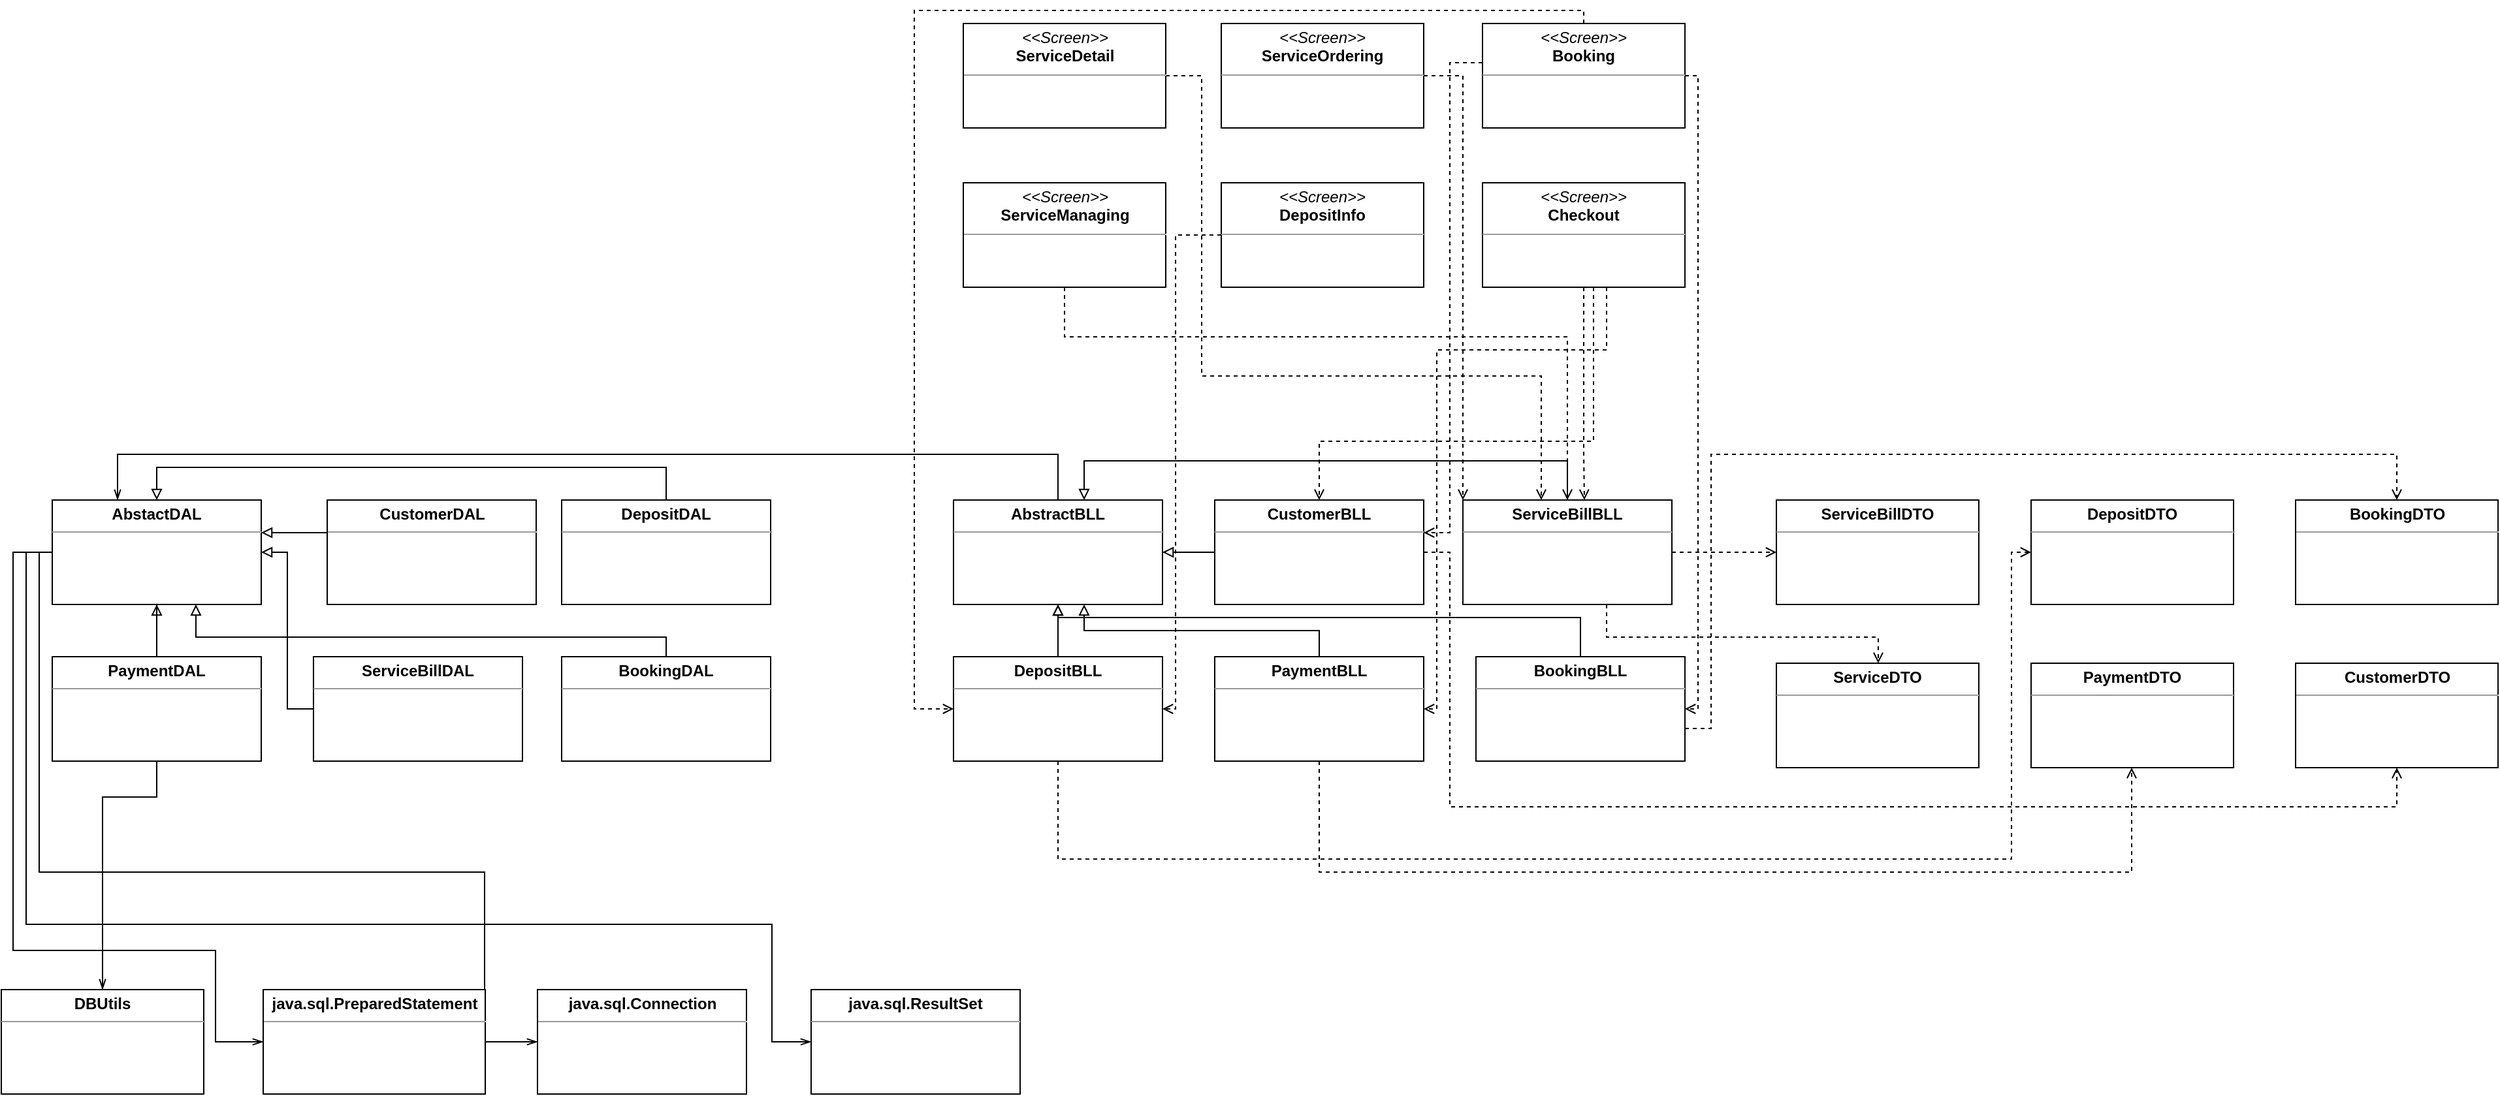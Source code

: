 <mxfile version="14.8.4" type="github">
  <diagram id="C5RBs43oDa-KdzZeNtuy" name="Page-1">
    <mxGraphModel dx="1057" dy="2333" grid="1" gridSize="10" guides="1" tooltips="1" connect="1" arrows="1" fold="1" page="1" pageScale="1" pageWidth="827" pageHeight="1169" math="0" shadow="0">
      <root>
        <mxCell id="WIyWlLk6GJQsqaUBKTNV-0" />
        <mxCell id="WIyWlLk6GJQsqaUBKTNV-1" parent="WIyWlLk6GJQsqaUBKTNV-0" />
        <mxCell id="fPniSVPqOe-4vbehwy5d-52" style="edgeStyle=orthogonalEdgeStyle;rounded=0;orthogonalLoop=1;jettySize=auto;html=1;dashed=1;" parent="WIyWlLk6GJQsqaUBKTNV-1" edge="1">
          <mxGeometry relative="1" as="geometry">
            <mxPoint x="170" y="310" as="sourcePoint" />
          </mxGeometry>
        </mxCell>
        <mxCell id="fPniSVPqOe-4vbehwy5d-53" style="edgeStyle=orthogonalEdgeStyle;rounded=0;orthogonalLoop=1;jettySize=auto;html=1;dashed=1;" parent="WIyWlLk6GJQsqaUBKTNV-1" edge="1">
          <mxGeometry relative="1" as="geometry">
            <Array as="points">
              <mxPoint x="425" y="260" />
            </Array>
            <mxPoint x="250" y="260" as="sourcePoint" />
          </mxGeometry>
        </mxCell>
        <mxCell id="w6rnUHvxBL8LszIuUJnF-9" style="edgeStyle=orthogonalEdgeStyle;rounded=0;orthogonalLoop=1;jettySize=auto;html=1;endArrow=block;endFill=0;" parent="WIyWlLk6GJQsqaUBKTNV-1" edge="1">
          <mxGeometry relative="1" as="geometry">
            <mxPoint x="1261" y="360" as="sourcePoint" />
          </mxGeometry>
        </mxCell>
        <mxCell id="cdIPbLZMF19v8rmYl8DD-50" style="edgeStyle=orthogonalEdgeStyle;rounded=0;orthogonalLoop=1;jettySize=auto;html=1;endArrow=block;endFill=0;" parent="WIyWlLk6GJQsqaUBKTNV-1" edge="1">
          <mxGeometry relative="1" as="geometry">
            <mxPoint x="1181" y="166" as="targetPoint" />
          </mxGeometry>
        </mxCell>
        <mxCell id="w6rnUHvxBL8LszIuUJnF-10" style="edgeStyle=orthogonalEdgeStyle;rounded=0;orthogonalLoop=1;jettySize=auto;html=1;endArrow=block;endFill=0;" parent="WIyWlLk6GJQsqaUBKTNV-1" edge="1">
          <mxGeometry relative="1" as="geometry">
            <Array as="points">
              <mxPoint x="1520" y="250" />
              <mxPoint x="1390" y="250" />
              <mxPoint x="1390" y="210" />
            </Array>
            <mxPoint x="1520" y="318" as="sourcePoint" />
          </mxGeometry>
        </mxCell>
        <mxCell id="0jwkVRPoaO78uHTbO2tJ-26" style="edgeStyle=orthogonalEdgeStyle;rounded=0;orthogonalLoop=1;jettySize=auto;html=1;startArrow=none;startFill=0;endArrow=block;endFill=0;" parent="WIyWlLk6GJQsqaUBKTNV-1" edge="1">
          <mxGeometry relative="1" as="geometry">
            <Array as="points">
              <mxPoint x="2110" y="280" />
              <mxPoint x="2110" y="280" />
            </Array>
            <mxPoint x="2100" y="280" as="sourcePoint" />
          </mxGeometry>
        </mxCell>
        <mxCell id="0jwkVRPoaO78uHTbO2tJ-25" style="edgeStyle=orthogonalEdgeStyle;rounded=0;orthogonalLoop=1;jettySize=auto;html=1;startArrow=none;startFill=0;endArrow=block;endFill=0;" parent="WIyWlLk6GJQsqaUBKTNV-1" edge="1">
          <mxGeometry relative="1" as="geometry">
            <Array as="points">
              <mxPoint x="1990" y="240" />
            </Array>
            <mxPoint x="1890" y="240" as="sourcePoint" />
          </mxGeometry>
        </mxCell>
        <mxCell id="0jwkVRPoaO78uHTbO2tJ-27" style="edgeStyle=orthogonalEdgeStyle;rounded=0;orthogonalLoop=1;jettySize=auto;html=1;startArrow=none;startFill=0;endArrow=block;endFill=0;" parent="WIyWlLk6GJQsqaUBKTNV-1" edge="1">
          <mxGeometry relative="1" as="geometry">
            <Array as="points">
              <mxPoint x="2360" y="161" />
            </Array>
            <mxPoint x="2216" y="143" as="targetPoint" />
          </mxGeometry>
        </mxCell>
        <mxCell id="0jwkVRPoaO78uHTbO2tJ-24" style="edgeStyle=orthogonalEdgeStyle;rounded=0;orthogonalLoop=1;jettySize=auto;html=1;startArrow=none;startFill=0;endArrow=block;endFill=0;" parent="WIyWlLk6GJQsqaUBKTNV-1" edge="1">
          <mxGeometry relative="1" as="geometry">
            <mxPoint x="1890" y="106" as="sourcePoint" />
          </mxGeometry>
        </mxCell>
        <mxCell id="0jwkVRPoaO78uHTbO2tJ-28" style="edgeStyle=orthogonalEdgeStyle;rounded=0;orthogonalLoop=1;jettySize=auto;html=1;startArrow=none;startFill=0;endArrow=block;endFill=0;" parent="WIyWlLk6GJQsqaUBKTNV-1" edge="1">
          <mxGeometry relative="1" as="geometry">
            <Array as="points">
              <mxPoint x="2180" y="240" />
            </Array>
            <mxPoint x="2180" y="220" as="targetPoint" />
          </mxGeometry>
        </mxCell>
        <mxCell id="GykkUKZssjmij9tGOSHw-59" style="edgeStyle=orthogonalEdgeStyle;rounded=0;orthogonalLoop=1;jettySize=auto;html=1;dashed=1;endArrow=open;endFill=0;" edge="1" parent="WIyWlLk6GJQsqaUBKTNV-1" source="0jwkVRPoaO78uHTbO2tJ-30" target="GykkUKZssjmij9tGOSHw-10">
          <mxGeometry relative="1" as="geometry">
            <Array as="points">
              <mxPoint x="1770" y="-180" />
              <mxPoint x="1770" y="50" />
              <mxPoint x="2030" y="50" />
            </Array>
          </mxGeometry>
        </mxCell>
        <mxCell id="0jwkVRPoaO78uHTbO2tJ-30" value="&lt;p style=&quot;margin: 0px ; margin-top: 4px ; text-align: center&quot;&gt;&lt;i&gt;&amp;lt;&amp;lt;Screen&amp;gt;&amp;gt;&lt;/i&gt;&lt;br&gt;&lt;b&gt;ServiceDetail&lt;/b&gt;&lt;/p&gt;&lt;hr size=&quot;1&quot;&gt;&lt;p style=&quot;margin: 0px ; margin-left: 4px&quot;&gt;&lt;br&gt;&lt;/p&gt;" style="verticalAlign=top;align=left;overflow=fill;fontSize=12;fontFamily=Helvetica;html=1;" parent="WIyWlLk6GJQsqaUBKTNV-1" vertex="1">
          <mxGeometry x="1587.5" y="-220" width="155" height="80" as="geometry" />
        </mxCell>
        <mxCell id="GykkUKZssjmij9tGOSHw-56" style="edgeStyle=orthogonalEdgeStyle;rounded=0;orthogonalLoop=1;jettySize=auto;html=1;dashed=1;endArrow=open;endFill=0;" edge="1" parent="WIyWlLk6GJQsqaUBKTNV-1" source="0jwkVRPoaO78uHTbO2tJ-31" target="GykkUKZssjmij9tGOSHw-10">
          <mxGeometry relative="1" as="geometry">
            <Array as="points">
              <mxPoint x="1970" y="-180" />
            </Array>
          </mxGeometry>
        </mxCell>
        <mxCell id="0jwkVRPoaO78uHTbO2tJ-31" value="&lt;p style=&quot;margin: 0px ; margin-top: 4px ; text-align: center&quot;&gt;&lt;i&gt;&amp;lt;&amp;lt;Screen&amp;gt;&amp;gt;&lt;/i&gt;&lt;br&gt;&lt;b&gt;ServiceOrdering&lt;/b&gt;&lt;/p&gt;&lt;hr size=&quot;1&quot;&gt;&lt;p style=&quot;margin: 0px ; margin-left: 4px&quot;&gt;&lt;br&gt;&lt;/p&gt;" style="verticalAlign=top;align=left;overflow=fill;fontSize=12;fontFamily=Helvetica;html=1;" parent="WIyWlLk6GJQsqaUBKTNV-1" vertex="1">
          <mxGeometry x="1785" y="-220" width="155" height="80" as="geometry" />
        </mxCell>
        <mxCell id="GykkUKZssjmij9tGOSHw-54" style="edgeStyle=orthogonalEdgeStyle;rounded=0;orthogonalLoop=1;jettySize=auto;html=1;dashed=1;endArrow=open;endFill=0;" edge="1" parent="WIyWlLk6GJQsqaUBKTNV-1" source="0jwkVRPoaO78uHTbO2tJ-32" target="GykkUKZssjmij9tGOSHw-7">
          <mxGeometry relative="1" as="geometry">
            <Array as="points">
              <mxPoint x="2150" y="-180" />
              <mxPoint x="2150" y="305" />
            </Array>
          </mxGeometry>
        </mxCell>
        <mxCell id="GykkUKZssjmij9tGOSHw-60" style="edgeStyle=orthogonalEdgeStyle;rounded=0;orthogonalLoop=1;jettySize=auto;html=1;dashed=1;endArrow=open;endFill=0;" edge="1" parent="WIyWlLk6GJQsqaUBKTNV-1" source="0jwkVRPoaO78uHTbO2tJ-32" target="GykkUKZssjmij9tGOSHw-9">
          <mxGeometry relative="1" as="geometry">
            <Array as="points">
              <mxPoint x="2063" y="-230" />
              <mxPoint x="1550" y="-230" />
              <mxPoint x="1550" y="305" />
            </Array>
          </mxGeometry>
        </mxCell>
        <mxCell id="GykkUKZssjmij9tGOSHw-61" style="edgeStyle=orthogonalEdgeStyle;rounded=0;orthogonalLoop=1;jettySize=auto;html=1;dashed=1;endArrow=open;endFill=0;" edge="1" parent="WIyWlLk6GJQsqaUBKTNV-1" source="0jwkVRPoaO78uHTbO2tJ-32" target="GykkUKZssjmij9tGOSHw-11">
          <mxGeometry relative="1" as="geometry">
            <Array as="points">
              <mxPoint x="1960" y="-190" />
              <mxPoint x="1960" y="170" />
            </Array>
          </mxGeometry>
        </mxCell>
        <mxCell id="0jwkVRPoaO78uHTbO2tJ-32" value="&lt;p style=&quot;margin: 0px ; margin-top: 4px ; text-align: center&quot;&gt;&lt;i&gt;&amp;lt;&amp;lt;Screen&amp;gt;&amp;gt;&lt;/i&gt;&lt;br&gt;&lt;b&gt;Booking&lt;/b&gt;&lt;/p&gt;&lt;hr size=&quot;1&quot;&gt;&lt;p style=&quot;margin: 0px ; margin-left: 4px&quot;&gt;&lt;br&gt;&lt;/p&gt;" style="verticalAlign=top;align=left;overflow=fill;fontSize=12;fontFamily=Helvetica;html=1;" parent="WIyWlLk6GJQsqaUBKTNV-1" vertex="1">
          <mxGeometry x="1985" y="-220" width="155" height="80" as="geometry" />
        </mxCell>
        <mxCell id="GykkUKZssjmij9tGOSHw-57" style="edgeStyle=orthogonalEdgeStyle;rounded=0;orthogonalLoop=1;jettySize=auto;html=1;dashed=1;endArrow=open;endFill=0;" edge="1" parent="WIyWlLk6GJQsqaUBKTNV-1" source="0jwkVRPoaO78uHTbO2tJ-33" target="GykkUKZssjmij9tGOSHw-10">
          <mxGeometry relative="1" as="geometry">
            <Array as="points">
              <mxPoint x="1665" y="20" />
              <mxPoint x="2050" y="20" />
            </Array>
          </mxGeometry>
        </mxCell>
        <mxCell id="0jwkVRPoaO78uHTbO2tJ-33" value="&lt;p style=&quot;margin: 0px ; margin-top: 4px ; text-align: center&quot;&gt;&lt;i&gt;&amp;lt;&amp;lt;Screen&amp;gt;&amp;gt;&lt;/i&gt;&lt;br&gt;&lt;b&gt;ServiceManaging&lt;/b&gt;&lt;/p&gt;&lt;hr size=&quot;1&quot;&gt;&lt;p style=&quot;margin: 0px ; margin-left: 4px&quot;&gt;&lt;br&gt;&lt;/p&gt;" style="verticalAlign=top;align=left;overflow=fill;fontSize=12;fontFamily=Helvetica;html=1;" parent="WIyWlLk6GJQsqaUBKTNV-1" vertex="1">
          <mxGeometry x="1587.5" y="-98" width="155" height="80" as="geometry" />
        </mxCell>
        <mxCell id="GykkUKZssjmij9tGOSHw-62" style="edgeStyle=orthogonalEdgeStyle;rounded=0;orthogonalLoop=1;jettySize=auto;html=1;dashed=1;endArrow=open;endFill=0;" edge="1" parent="WIyWlLk6GJQsqaUBKTNV-1" source="0jwkVRPoaO78uHTbO2tJ-34" target="GykkUKZssjmij9tGOSHw-9">
          <mxGeometry relative="1" as="geometry">
            <Array as="points">
              <mxPoint x="1750" y="-58" />
              <mxPoint x="1750" y="305" />
            </Array>
          </mxGeometry>
        </mxCell>
        <mxCell id="0jwkVRPoaO78uHTbO2tJ-34" value="&lt;p style=&quot;margin: 0px ; margin-top: 4px ; text-align: center&quot;&gt;&lt;i&gt;&amp;lt;&amp;lt;Screen&amp;gt;&amp;gt;&lt;/i&gt;&lt;br&gt;&lt;b&gt;DepositInfo&lt;/b&gt;&lt;/p&gt;&lt;hr size=&quot;1&quot;&gt;&lt;p style=&quot;margin: 0px ; margin-left: 4px&quot;&gt;&lt;br&gt;&lt;/p&gt;" style="verticalAlign=top;align=left;overflow=fill;fontSize=12;fontFamily=Helvetica;html=1;" parent="WIyWlLk6GJQsqaUBKTNV-1" vertex="1">
          <mxGeometry x="1785" y="-98" width="155" height="80" as="geometry" />
        </mxCell>
        <mxCell id="GykkUKZssjmij9tGOSHw-53" style="edgeStyle=orthogonalEdgeStyle;rounded=0;orthogonalLoop=1;jettySize=auto;html=1;dashed=1;endArrow=open;endFill=0;" edge="1" parent="WIyWlLk6GJQsqaUBKTNV-1" source="nyXQZFFNNfuXgEjZ6YR1-82" target="GykkUKZssjmij9tGOSHw-10">
          <mxGeometry relative="1" as="geometry">
            <Array as="points">
              <mxPoint x="2063" y="110" />
              <mxPoint x="2063" y="110" />
            </Array>
          </mxGeometry>
        </mxCell>
        <mxCell id="GykkUKZssjmij9tGOSHw-55" style="edgeStyle=orthogonalEdgeStyle;rounded=0;orthogonalLoop=1;jettySize=auto;html=1;dashed=1;endArrow=open;endFill=0;" edge="1" parent="WIyWlLk6GJQsqaUBKTNV-1" source="nyXQZFFNNfuXgEjZ6YR1-82" target="GykkUKZssjmij9tGOSHw-11">
          <mxGeometry relative="1" as="geometry">
            <Array as="points">
              <mxPoint x="2070" y="100" />
              <mxPoint x="1860" y="100" />
            </Array>
          </mxGeometry>
        </mxCell>
        <mxCell id="GykkUKZssjmij9tGOSHw-58" style="edgeStyle=orthogonalEdgeStyle;rounded=0;orthogonalLoop=1;jettySize=auto;html=1;dashed=1;endArrow=open;endFill=0;" edge="1" parent="WIyWlLk6GJQsqaUBKTNV-1" source="nyXQZFFNNfuXgEjZ6YR1-82" target="GykkUKZssjmij9tGOSHw-8">
          <mxGeometry relative="1" as="geometry">
            <Array as="points">
              <mxPoint x="2080" y="30" />
              <mxPoint x="1950" y="30" />
              <mxPoint x="1950" y="305" />
            </Array>
          </mxGeometry>
        </mxCell>
        <mxCell id="nyXQZFFNNfuXgEjZ6YR1-82" value="&lt;p style=&quot;margin: 0px ; margin-top: 4px ; text-align: center&quot;&gt;&lt;i&gt;&amp;lt;&amp;lt;Screen&amp;gt;&amp;gt;&lt;/i&gt;&lt;br&gt;&lt;b&gt;Checkout&lt;/b&gt;&lt;/p&gt;&lt;hr size=&quot;1&quot;&gt;&lt;p style=&quot;margin: 0px ; margin-left: 4px&quot;&gt;&lt;br&gt;&lt;/p&gt;" style="verticalAlign=top;align=left;overflow=fill;fontSize=12;fontFamily=Helvetica;html=1;" parent="WIyWlLk6GJQsqaUBKTNV-1" vertex="1">
          <mxGeometry x="1985" y="-98" width="155" height="80" as="geometry" />
        </mxCell>
        <mxCell id="nyXQZFFNNfuXgEjZ6YR1-83" value="&lt;p style=&quot;margin: 0px ; margin-top: 4px ; text-align: center&quot;&gt;&lt;b&gt;DBUtils&lt;/b&gt;&lt;/p&gt;&lt;hr size=&quot;1&quot;&gt;&lt;p style=&quot;margin: 0px ; margin-left: 4px&quot;&gt;&lt;br&gt;&lt;/p&gt;" style="verticalAlign=top;align=left;overflow=fill;fontSize=12;fontFamily=Helvetica;html=1;" parent="WIyWlLk6GJQsqaUBKTNV-1" vertex="1">
          <mxGeometry x="851" y="520" width="155" height="80" as="geometry" />
        </mxCell>
        <mxCell id="GykkUKZssjmij9tGOSHw-0" value="&lt;p style=&quot;margin: 0px ; margin-top: 4px ; text-align: center&quot;&gt;&lt;b&gt;ServiceBillDTO&lt;/b&gt;&lt;/p&gt;&lt;hr size=&quot;1&quot;&gt;&lt;p style=&quot;margin: 0px ; margin-left: 4px&quot;&gt;&lt;br&gt;&lt;/p&gt;" style="verticalAlign=top;align=left;overflow=fill;fontSize=12;fontFamily=Helvetica;html=1;" vertex="1" parent="WIyWlLk6GJQsqaUBKTNV-1">
          <mxGeometry x="2210" y="145" width="155" height="80" as="geometry" />
        </mxCell>
        <mxCell id="GykkUKZssjmij9tGOSHw-1" value="&lt;p style=&quot;margin: 0px ; margin-top: 4px ; text-align: center&quot;&gt;&lt;b&gt;DepositDTO&lt;/b&gt;&lt;/p&gt;&lt;hr size=&quot;1&quot;&gt;&lt;p style=&quot;margin: 0px ; margin-left: 4px&quot;&gt;&lt;br&gt;&lt;/p&gt;" style="verticalAlign=top;align=left;overflow=fill;fontSize=12;fontFamily=Helvetica;html=1;" vertex="1" parent="WIyWlLk6GJQsqaUBKTNV-1">
          <mxGeometry x="2405" y="145" width="155" height="80" as="geometry" />
        </mxCell>
        <mxCell id="GykkUKZssjmij9tGOSHw-3" value="&lt;p style=&quot;margin: 0px ; margin-top: 4px ; text-align: center&quot;&gt;&lt;b&gt;ServiceDTO&lt;/b&gt;&lt;/p&gt;&lt;hr size=&quot;1&quot;&gt;&lt;p style=&quot;margin: 0px ; margin-left: 4px&quot;&gt;&lt;br&gt;&lt;/p&gt;" style="verticalAlign=top;align=left;overflow=fill;fontSize=12;fontFamily=Helvetica;html=1;" vertex="1" parent="WIyWlLk6GJQsqaUBKTNV-1">
          <mxGeometry x="2210" y="270" width="155" height="80" as="geometry" />
        </mxCell>
        <mxCell id="GykkUKZssjmij9tGOSHw-4" value="&lt;p style=&quot;margin: 0px ; margin-top: 4px ; text-align: center&quot;&gt;&lt;b&gt;PaymentDTO&lt;/b&gt;&lt;/p&gt;&lt;hr size=&quot;1&quot;&gt;&lt;p style=&quot;margin: 0px ; margin-left: 4px&quot;&gt;&lt;br&gt;&lt;/p&gt;" style="verticalAlign=top;align=left;overflow=fill;fontSize=12;fontFamily=Helvetica;html=1;" vertex="1" parent="WIyWlLk6GJQsqaUBKTNV-1">
          <mxGeometry x="2405" y="270" width="155" height="80" as="geometry" />
        </mxCell>
        <mxCell id="GykkUKZssjmij9tGOSHw-5" value="&lt;p style=&quot;margin: 0px ; margin-top: 4px ; text-align: center&quot;&gt;&lt;b&gt;CustomerDTO&lt;/b&gt;&lt;/p&gt;&lt;hr size=&quot;1&quot;&gt;&lt;p style=&quot;margin: 0px ; margin-left: 4px&quot;&gt;&lt;br&gt;&lt;/p&gt;" style="verticalAlign=top;align=left;overflow=fill;fontSize=12;fontFamily=Helvetica;html=1;" vertex="1" parent="WIyWlLk6GJQsqaUBKTNV-1">
          <mxGeometry x="2607.5" y="270" width="155" height="80" as="geometry" />
        </mxCell>
        <mxCell id="GykkUKZssjmij9tGOSHw-6" value="&lt;p style=&quot;margin: 0px ; margin-top: 4px ; text-align: center&quot;&gt;&lt;b&gt;BookingDTO&lt;/b&gt;&lt;/p&gt;&lt;hr size=&quot;1&quot;&gt;&lt;p style=&quot;margin: 0px ; margin-left: 4px&quot;&gt;&lt;br&gt;&lt;/p&gt;" style="verticalAlign=top;align=left;overflow=fill;fontSize=12;fontFamily=Helvetica;html=1;" vertex="1" parent="WIyWlLk6GJQsqaUBKTNV-1">
          <mxGeometry x="2607.5" y="145" width="155" height="80" as="geometry" />
        </mxCell>
        <mxCell id="GykkUKZssjmij9tGOSHw-40" style="edgeStyle=orthogonalEdgeStyle;rounded=0;orthogonalLoop=1;jettySize=auto;html=1;endArrow=block;endFill=0;" edge="1" parent="WIyWlLk6GJQsqaUBKTNV-1" source="GykkUKZssjmij9tGOSHw-7" target="GykkUKZssjmij9tGOSHw-35">
          <mxGeometry relative="1" as="geometry">
            <Array as="points">
              <mxPoint x="2060" y="235" />
              <mxPoint x="1660" y="235" />
            </Array>
          </mxGeometry>
        </mxCell>
        <mxCell id="GykkUKZssjmij9tGOSHw-45" style="edgeStyle=orthogonalEdgeStyle;rounded=0;orthogonalLoop=1;jettySize=auto;html=1;dashed=1;endArrow=open;endFill=0;" edge="1" parent="WIyWlLk6GJQsqaUBKTNV-1" source="GykkUKZssjmij9tGOSHw-7" target="GykkUKZssjmij9tGOSHw-6">
          <mxGeometry relative="1" as="geometry">
            <Array as="points">
              <mxPoint x="2160" y="320" />
              <mxPoint x="2160" y="110" />
              <mxPoint x="2685" y="110" />
            </Array>
          </mxGeometry>
        </mxCell>
        <mxCell id="GykkUKZssjmij9tGOSHw-7" value="&lt;p style=&quot;margin: 0px ; margin-top: 4px ; text-align: center&quot;&gt;&lt;b&gt;BookingBLL&lt;/b&gt;&lt;/p&gt;&lt;hr size=&quot;1&quot;&gt;&lt;p style=&quot;margin: 0px ; margin-left: 4px&quot;&gt;&lt;br&gt;&lt;/p&gt;" style="verticalAlign=top;align=left;overflow=fill;fontSize=12;fontFamily=Helvetica;html=1;" vertex="1" parent="WIyWlLk6GJQsqaUBKTNV-1">
          <mxGeometry x="1980" y="265" width="160" height="80" as="geometry" />
        </mxCell>
        <mxCell id="GykkUKZssjmij9tGOSHw-38" style="edgeStyle=orthogonalEdgeStyle;rounded=0;orthogonalLoop=1;jettySize=auto;html=1;endArrow=block;endFill=0;" edge="1" parent="WIyWlLk6GJQsqaUBKTNV-1" source="GykkUKZssjmij9tGOSHw-8" target="GykkUKZssjmij9tGOSHw-35">
          <mxGeometry relative="1" as="geometry">
            <Array as="points">
              <mxPoint x="1860" y="245" />
              <mxPoint x="1680" y="245" />
            </Array>
          </mxGeometry>
        </mxCell>
        <mxCell id="GykkUKZssjmij9tGOSHw-47" style="edgeStyle=orthogonalEdgeStyle;rounded=0;orthogonalLoop=1;jettySize=auto;html=1;dashed=1;endArrow=open;endFill=0;" edge="1" parent="WIyWlLk6GJQsqaUBKTNV-1" source="GykkUKZssjmij9tGOSHw-8" target="GykkUKZssjmij9tGOSHw-4">
          <mxGeometry relative="1" as="geometry">
            <Array as="points">
              <mxPoint x="1860" y="430" />
              <mxPoint x="2482" y="430" />
            </Array>
          </mxGeometry>
        </mxCell>
        <mxCell id="GykkUKZssjmij9tGOSHw-8" value="&lt;p style=&quot;margin: 0px ; margin-top: 4px ; text-align: center&quot;&gt;&lt;b&gt;PaymentBLL&lt;/b&gt;&lt;/p&gt;&lt;hr size=&quot;1&quot;&gt;&lt;p style=&quot;margin: 0px ; margin-left: 4px&quot;&gt;&lt;br&gt;&lt;/p&gt;" style="verticalAlign=top;align=left;overflow=fill;fontSize=12;fontFamily=Helvetica;html=1;" vertex="1" parent="WIyWlLk6GJQsqaUBKTNV-1">
          <mxGeometry x="1780" y="265" width="160" height="80" as="geometry" />
        </mxCell>
        <mxCell id="GykkUKZssjmij9tGOSHw-39" style="edgeStyle=orthogonalEdgeStyle;rounded=0;orthogonalLoop=1;jettySize=auto;html=1;endArrow=block;endFill=0;" edge="1" parent="WIyWlLk6GJQsqaUBKTNV-1" source="GykkUKZssjmij9tGOSHw-9" target="GykkUKZssjmij9tGOSHw-35">
          <mxGeometry relative="1" as="geometry" />
        </mxCell>
        <mxCell id="GykkUKZssjmij9tGOSHw-46" style="edgeStyle=orthogonalEdgeStyle;rounded=0;orthogonalLoop=1;jettySize=auto;html=1;dashed=1;endArrow=open;endFill=0;" edge="1" parent="WIyWlLk6GJQsqaUBKTNV-1" source="GykkUKZssjmij9tGOSHw-9" target="GykkUKZssjmij9tGOSHw-1">
          <mxGeometry relative="1" as="geometry">
            <Array as="points">
              <mxPoint x="1660" y="420" />
              <mxPoint x="2390" y="420" />
              <mxPoint x="2390" y="185" />
            </Array>
          </mxGeometry>
        </mxCell>
        <mxCell id="GykkUKZssjmij9tGOSHw-9" value="&lt;p style=&quot;margin: 0px ; margin-top: 4px ; text-align: center&quot;&gt;&lt;b&gt;DepositBLL&lt;/b&gt;&lt;/p&gt;&lt;hr size=&quot;1&quot;&gt;&lt;p style=&quot;margin: 0px ; margin-left: 4px&quot;&gt;&lt;br&gt;&lt;/p&gt;" style="verticalAlign=top;align=left;overflow=fill;fontSize=12;fontFamily=Helvetica;html=1;" vertex="1" parent="WIyWlLk6GJQsqaUBKTNV-1">
          <mxGeometry x="1580" y="265" width="160" height="80" as="geometry" />
        </mxCell>
        <mxCell id="GykkUKZssjmij9tGOSHw-37" style="edgeStyle=orthogonalEdgeStyle;rounded=0;orthogonalLoop=1;jettySize=auto;html=1;endArrow=block;endFill=0;" edge="1" parent="WIyWlLk6GJQsqaUBKTNV-1" source="GykkUKZssjmij9tGOSHw-10" target="GykkUKZssjmij9tGOSHw-35">
          <mxGeometry relative="1" as="geometry">
            <Array as="points">
              <mxPoint x="2050" y="115" />
              <mxPoint x="1680" y="115" />
            </Array>
          </mxGeometry>
        </mxCell>
        <mxCell id="GykkUKZssjmij9tGOSHw-44" style="edgeStyle=orthogonalEdgeStyle;rounded=0;orthogonalLoop=1;jettySize=auto;html=1;dashed=1;endArrow=open;endFill=0;" edge="1" parent="WIyWlLk6GJQsqaUBKTNV-1" source="GykkUKZssjmij9tGOSHw-10" target="GykkUKZssjmij9tGOSHw-0">
          <mxGeometry relative="1" as="geometry" />
        </mxCell>
        <mxCell id="GykkUKZssjmij9tGOSHw-48" style="edgeStyle=orthogonalEdgeStyle;rounded=0;orthogonalLoop=1;jettySize=auto;html=1;dashed=1;endArrow=open;endFill=0;" edge="1" parent="WIyWlLk6GJQsqaUBKTNV-1" source="GykkUKZssjmij9tGOSHw-10" target="GykkUKZssjmij9tGOSHw-3">
          <mxGeometry relative="1" as="geometry">
            <Array as="points">
              <mxPoint x="2080" y="250" />
              <mxPoint x="2288" y="250" />
            </Array>
          </mxGeometry>
        </mxCell>
        <mxCell id="GykkUKZssjmij9tGOSHw-10" value="&lt;p style=&quot;margin: 0px ; margin-top: 4px ; text-align: center&quot;&gt;&lt;b&gt;ServiceBillBLL&lt;/b&gt;&lt;/p&gt;&lt;hr size=&quot;1&quot;&gt;&lt;p style=&quot;margin: 0px ; margin-left: 4px&quot;&gt;&lt;br&gt;&lt;/p&gt;" style="verticalAlign=top;align=left;overflow=fill;fontSize=12;fontFamily=Helvetica;html=1;" vertex="1" parent="WIyWlLk6GJQsqaUBKTNV-1">
          <mxGeometry x="1970" y="145" width="160" height="80" as="geometry" />
        </mxCell>
        <mxCell id="GykkUKZssjmij9tGOSHw-36" style="edgeStyle=orthogonalEdgeStyle;rounded=0;orthogonalLoop=1;jettySize=auto;html=1;endArrow=block;endFill=0;" edge="1" parent="WIyWlLk6GJQsqaUBKTNV-1" source="GykkUKZssjmij9tGOSHw-11" target="GykkUKZssjmij9tGOSHw-35">
          <mxGeometry relative="1" as="geometry" />
        </mxCell>
        <mxCell id="GykkUKZssjmij9tGOSHw-43" style="edgeStyle=orthogonalEdgeStyle;rounded=0;orthogonalLoop=1;jettySize=auto;html=1;dashed=1;endArrow=open;endFill=0;" edge="1" parent="WIyWlLk6GJQsqaUBKTNV-1" source="GykkUKZssjmij9tGOSHw-11" target="GykkUKZssjmij9tGOSHw-5">
          <mxGeometry relative="1" as="geometry">
            <Array as="points">
              <mxPoint x="1960" y="185" />
              <mxPoint x="1960" y="380" />
              <mxPoint x="2685" y="380" />
            </Array>
          </mxGeometry>
        </mxCell>
        <mxCell id="GykkUKZssjmij9tGOSHw-11" value="&lt;p style=&quot;margin: 0px ; margin-top: 4px ; text-align: center&quot;&gt;&lt;b&gt;CustomerBLL&lt;/b&gt;&lt;/p&gt;&lt;hr size=&quot;1&quot;&gt;&lt;p style=&quot;margin: 0px ; margin-left: 4px&quot;&gt;&lt;br&gt;&lt;/p&gt;" style="verticalAlign=top;align=left;overflow=fill;fontSize=12;fontFamily=Helvetica;html=1;" vertex="1" parent="WIyWlLk6GJQsqaUBKTNV-1">
          <mxGeometry x="1780" y="145" width="160" height="80" as="geometry" />
        </mxCell>
        <mxCell id="GykkUKZssjmij9tGOSHw-21" style="edgeStyle=orthogonalEdgeStyle;rounded=0;orthogonalLoop=1;jettySize=auto;html=1;endArrow=openThin;endFill=0;" edge="1" parent="WIyWlLk6GJQsqaUBKTNV-1" source="GykkUKZssjmij9tGOSHw-12" target="nyXQZFFNNfuXgEjZ6YR1-83">
          <mxGeometry relative="1" as="geometry" />
        </mxCell>
        <mxCell id="GykkUKZssjmij9tGOSHw-22" style="edgeStyle=orthogonalEdgeStyle;rounded=0;orthogonalLoop=1;jettySize=auto;html=1;endArrow=openThin;endFill=0;" edge="1" parent="WIyWlLk6GJQsqaUBKTNV-1" source="GykkUKZssjmij9tGOSHw-12" target="GykkUKZssjmij9tGOSHw-17">
          <mxGeometry relative="1" as="geometry">
            <Array as="points">
              <mxPoint x="860" y="185" />
              <mxPoint x="860" y="490" />
              <mxPoint x="1015" y="490" />
              <mxPoint x="1015" y="560" />
            </Array>
          </mxGeometry>
        </mxCell>
        <mxCell id="GykkUKZssjmij9tGOSHw-23" style="edgeStyle=orthogonalEdgeStyle;rounded=0;orthogonalLoop=1;jettySize=auto;html=1;endArrow=openThin;endFill=0;" edge="1" parent="WIyWlLk6GJQsqaUBKTNV-1" source="GykkUKZssjmij9tGOSHw-12" target="GykkUKZssjmij9tGOSHw-19">
          <mxGeometry relative="1" as="geometry">
            <Array as="points">
              <mxPoint x="880" y="185" />
              <mxPoint x="880" y="430" />
              <mxPoint x="1221" y="430" />
              <mxPoint x="1221" y="560" />
            </Array>
          </mxGeometry>
        </mxCell>
        <mxCell id="GykkUKZssjmij9tGOSHw-24" style="edgeStyle=orthogonalEdgeStyle;rounded=0;orthogonalLoop=1;jettySize=auto;html=1;endArrow=openThin;endFill=0;" edge="1" parent="WIyWlLk6GJQsqaUBKTNV-1" source="GykkUKZssjmij9tGOSHw-12" target="GykkUKZssjmij9tGOSHw-18">
          <mxGeometry relative="1" as="geometry">
            <Array as="points">
              <mxPoint x="870" y="185" />
              <mxPoint x="870" y="470" />
              <mxPoint x="1441" y="470" />
              <mxPoint x="1441" y="560" />
            </Array>
          </mxGeometry>
        </mxCell>
        <mxCell id="GykkUKZssjmij9tGOSHw-12" value="&lt;p style=&quot;margin: 0px ; margin-top: 4px ; text-align: center&quot;&gt;&lt;b&gt;AbstactDAL&lt;/b&gt;&lt;/p&gt;&lt;hr size=&quot;1&quot;&gt;&lt;p style=&quot;margin: 0px ; margin-left: 4px&quot;&gt;&lt;br&gt;&lt;/p&gt;" style="verticalAlign=top;align=left;overflow=fill;fontSize=12;fontFamily=Helvetica;html=1;" vertex="1" parent="WIyWlLk6GJQsqaUBKTNV-1">
          <mxGeometry x="890" y="145" width="160" height="80" as="geometry" />
        </mxCell>
        <mxCell id="GykkUKZssjmij9tGOSHw-29" style="edgeStyle=orthogonalEdgeStyle;rounded=0;orthogonalLoop=1;jettySize=auto;html=1;endArrow=block;endFill=0;" edge="1" parent="WIyWlLk6GJQsqaUBKTNV-1" source="GykkUKZssjmij9tGOSHw-13" target="GykkUKZssjmij9tGOSHw-12">
          <mxGeometry relative="1" as="geometry">
            <Array as="points">
              <mxPoint x="1070" y="305" />
              <mxPoint x="1070" y="185" />
            </Array>
          </mxGeometry>
        </mxCell>
        <mxCell id="GykkUKZssjmij9tGOSHw-13" value="&lt;p style=&quot;margin: 0px ; margin-top: 4px ; text-align: center&quot;&gt;&lt;b&gt;ServiceBillDAL&lt;/b&gt;&lt;/p&gt;&lt;hr size=&quot;1&quot;&gt;&lt;p style=&quot;margin: 0px ; margin-left: 4px&quot;&gt;&lt;br&gt;&lt;/p&gt;" style="verticalAlign=top;align=left;overflow=fill;fontSize=12;fontFamily=Helvetica;html=1;" vertex="1" parent="WIyWlLk6GJQsqaUBKTNV-1">
          <mxGeometry x="1090" y="265" width="160" height="80" as="geometry" />
        </mxCell>
        <mxCell id="GykkUKZssjmij9tGOSHw-30" style="edgeStyle=orthogonalEdgeStyle;rounded=0;orthogonalLoop=1;jettySize=auto;html=1;endArrow=block;endFill=0;" edge="1" parent="WIyWlLk6GJQsqaUBKTNV-1" source="GykkUKZssjmij9tGOSHw-14" target="GykkUKZssjmij9tGOSHw-12">
          <mxGeometry relative="1" as="geometry" />
        </mxCell>
        <mxCell id="GykkUKZssjmij9tGOSHw-14" value="&lt;p style=&quot;margin: 0px ; margin-top: 4px ; text-align: center&quot;&gt;&lt;b&gt;PaymentDAL&lt;/b&gt;&lt;/p&gt;&lt;hr size=&quot;1&quot;&gt;&lt;p style=&quot;margin: 0px ; margin-left: 4px&quot;&gt;&lt;br&gt;&lt;/p&gt;" style="verticalAlign=top;align=left;overflow=fill;fontSize=12;fontFamily=Helvetica;html=1;" vertex="1" parent="WIyWlLk6GJQsqaUBKTNV-1">
          <mxGeometry x="890" y="265" width="160" height="80" as="geometry" />
        </mxCell>
        <mxCell id="GykkUKZssjmij9tGOSHw-28" style="edgeStyle=orthogonalEdgeStyle;rounded=0;orthogonalLoop=1;jettySize=auto;html=1;endArrow=block;endFill=0;" edge="1" parent="WIyWlLk6GJQsqaUBKTNV-1" source="GykkUKZssjmij9tGOSHw-15" target="GykkUKZssjmij9tGOSHw-12">
          <mxGeometry relative="1" as="geometry">
            <Array as="points">
              <mxPoint x="1360" y="120" />
              <mxPoint x="970" y="120" />
            </Array>
          </mxGeometry>
        </mxCell>
        <mxCell id="GykkUKZssjmij9tGOSHw-15" value="&lt;p style=&quot;margin: 0px ; margin-top: 4px ; text-align: center&quot;&gt;&lt;b&gt;DepositDAL&lt;/b&gt;&lt;/p&gt;&lt;hr size=&quot;1&quot;&gt;&lt;p style=&quot;margin: 0px ; margin-left: 4px&quot;&gt;&lt;br&gt;&lt;/p&gt;" style="verticalAlign=top;align=left;overflow=fill;fontSize=12;fontFamily=Helvetica;html=1;" vertex="1" parent="WIyWlLk6GJQsqaUBKTNV-1">
          <mxGeometry x="1280" y="145" width="160" height="80" as="geometry" />
        </mxCell>
        <mxCell id="GykkUKZssjmij9tGOSHw-27" style="edgeStyle=orthogonalEdgeStyle;rounded=0;orthogonalLoop=1;jettySize=auto;html=1;endArrow=block;endFill=0;" edge="1" parent="WIyWlLk6GJQsqaUBKTNV-1" source="GykkUKZssjmij9tGOSHw-16" target="GykkUKZssjmij9tGOSHw-12">
          <mxGeometry relative="1" as="geometry">
            <Array as="points">
              <mxPoint x="1070" y="170" />
              <mxPoint x="1070" y="170" />
            </Array>
          </mxGeometry>
        </mxCell>
        <mxCell id="GykkUKZssjmij9tGOSHw-16" value="&lt;p style=&quot;margin: 0px ; margin-top: 4px ; text-align: center&quot;&gt;&lt;b&gt;CustomerDAL&lt;/b&gt;&lt;/p&gt;&lt;hr size=&quot;1&quot;&gt;&lt;p style=&quot;margin: 0px ; margin-left: 4px&quot;&gt;&lt;br&gt;&lt;/p&gt;" style="verticalAlign=top;align=left;overflow=fill;fontSize=12;fontFamily=Helvetica;html=1;" vertex="1" parent="WIyWlLk6GJQsqaUBKTNV-1">
          <mxGeometry x="1100.5" y="145" width="160" height="80" as="geometry" />
        </mxCell>
        <mxCell id="GykkUKZssjmij9tGOSHw-17" value="&lt;p style=&quot;margin: 0px ; margin-top: 4px ; text-align: center&quot;&gt;&lt;b&gt;java.sql.PreparedStatement&lt;/b&gt;&lt;/p&gt;&lt;hr size=&quot;1&quot;&gt;&lt;p style=&quot;margin: 0px ; margin-left: 4px&quot;&gt;&lt;br&gt;&lt;/p&gt;" style="verticalAlign=top;align=left;overflow=fill;fontSize=12;fontFamily=Helvetica;html=1;" vertex="1" parent="WIyWlLk6GJQsqaUBKTNV-1">
          <mxGeometry x="1051.5" y="520" width="170" height="80" as="geometry" />
        </mxCell>
        <mxCell id="GykkUKZssjmij9tGOSHw-18" value="&lt;p style=&quot;margin: 0px ; margin-top: 4px ; text-align: center&quot;&gt;&lt;b&gt;java.sql.ResultSet&lt;/b&gt;&lt;/p&gt;&lt;hr size=&quot;1&quot;&gt;&lt;p style=&quot;margin: 0px ; margin-left: 4px&quot;&gt;&lt;br&gt;&lt;/p&gt;" style="verticalAlign=top;align=left;overflow=fill;fontSize=12;fontFamily=Helvetica;html=1;" vertex="1" parent="WIyWlLk6GJQsqaUBKTNV-1">
          <mxGeometry x="1471" y="520" width="160" height="80" as="geometry" />
        </mxCell>
        <mxCell id="GykkUKZssjmij9tGOSHw-19" value="&lt;p style=&quot;margin: 0px ; margin-top: 4px ; text-align: center&quot;&gt;&lt;b&gt;java.sql.Connection&lt;/b&gt;&lt;/p&gt;&lt;hr size=&quot;1&quot;&gt;&lt;p style=&quot;margin: 0px ; margin-left: 4px&quot;&gt;&lt;br&gt;&lt;/p&gt;" style="verticalAlign=top;align=left;overflow=fill;fontSize=12;fontFamily=Helvetica;html=1;" vertex="1" parent="WIyWlLk6GJQsqaUBKTNV-1">
          <mxGeometry x="1261.5" y="520" width="160" height="80" as="geometry" />
        </mxCell>
        <mxCell id="GykkUKZssjmij9tGOSHw-34" style="edgeStyle=orthogonalEdgeStyle;rounded=0;orthogonalLoop=1;jettySize=auto;html=1;endArrow=block;endFill=0;" edge="1" parent="WIyWlLk6GJQsqaUBKTNV-1" source="GykkUKZssjmij9tGOSHw-31" target="GykkUKZssjmij9tGOSHw-12">
          <mxGeometry relative="1" as="geometry">
            <Array as="points">
              <mxPoint x="1360" y="250" />
              <mxPoint x="1000" y="250" />
            </Array>
          </mxGeometry>
        </mxCell>
        <mxCell id="GykkUKZssjmij9tGOSHw-31" value="&lt;p style=&quot;margin: 0px ; margin-top: 4px ; text-align: center&quot;&gt;&lt;b&gt;BookingDAL&lt;/b&gt;&lt;/p&gt;&lt;hr size=&quot;1&quot;&gt;&lt;p style=&quot;margin: 0px ; margin-left: 4px&quot;&gt;&lt;br&gt;&lt;/p&gt;" style="verticalAlign=top;align=left;overflow=fill;fontSize=12;fontFamily=Helvetica;html=1;" vertex="1" parent="WIyWlLk6GJQsqaUBKTNV-1">
          <mxGeometry x="1280" y="265" width="160" height="80" as="geometry" />
        </mxCell>
        <mxCell id="GykkUKZssjmij9tGOSHw-41" style="edgeStyle=orthogonalEdgeStyle;rounded=0;orthogonalLoop=1;jettySize=auto;html=1;endArrow=openThin;endFill=0;" edge="1" parent="WIyWlLk6GJQsqaUBKTNV-1" source="GykkUKZssjmij9tGOSHw-35" target="GykkUKZssjmij9tGOSHw-12">
          <mxGeometry relative="1" as="geometry">
            <Array as="points">
              <mxPoint x="1660" y="110" />
              <mxPoint x="940" y="110" />
            </Array>
          </mxGeometry>
        </mxCell>
        <mxCell id="GykkUKZssjmij9tGOSHw-35" value="&lt;p style=&quot;margin: 0px ; margin-top: 4px ; text-align: center&quot;&gt;&lt;b&gt;AbstractBLL&lt;/b&gt;&lt;/p&gt;&lt;hr size=&quot;1&quot;&gt;&lt;p style=&quot;margin: 0px ; margin-left: 4px&quot;&gt;&lt;br&gt;&lt;/p&gt;" style="verticalAlign=top;align=left;overflow=fill;fontSize=12;fontFamily=Helvetica;html=1;" vertex="1" parent="WIyWlLk6GJQsqaUBKTNV-1">
          <mxGeometry x="1580" y="145" width="160" height="80" as="geometry" />
        </mxCell>
      </root>
    </mxGraphModel>
  </diagram>
</mxfile>

